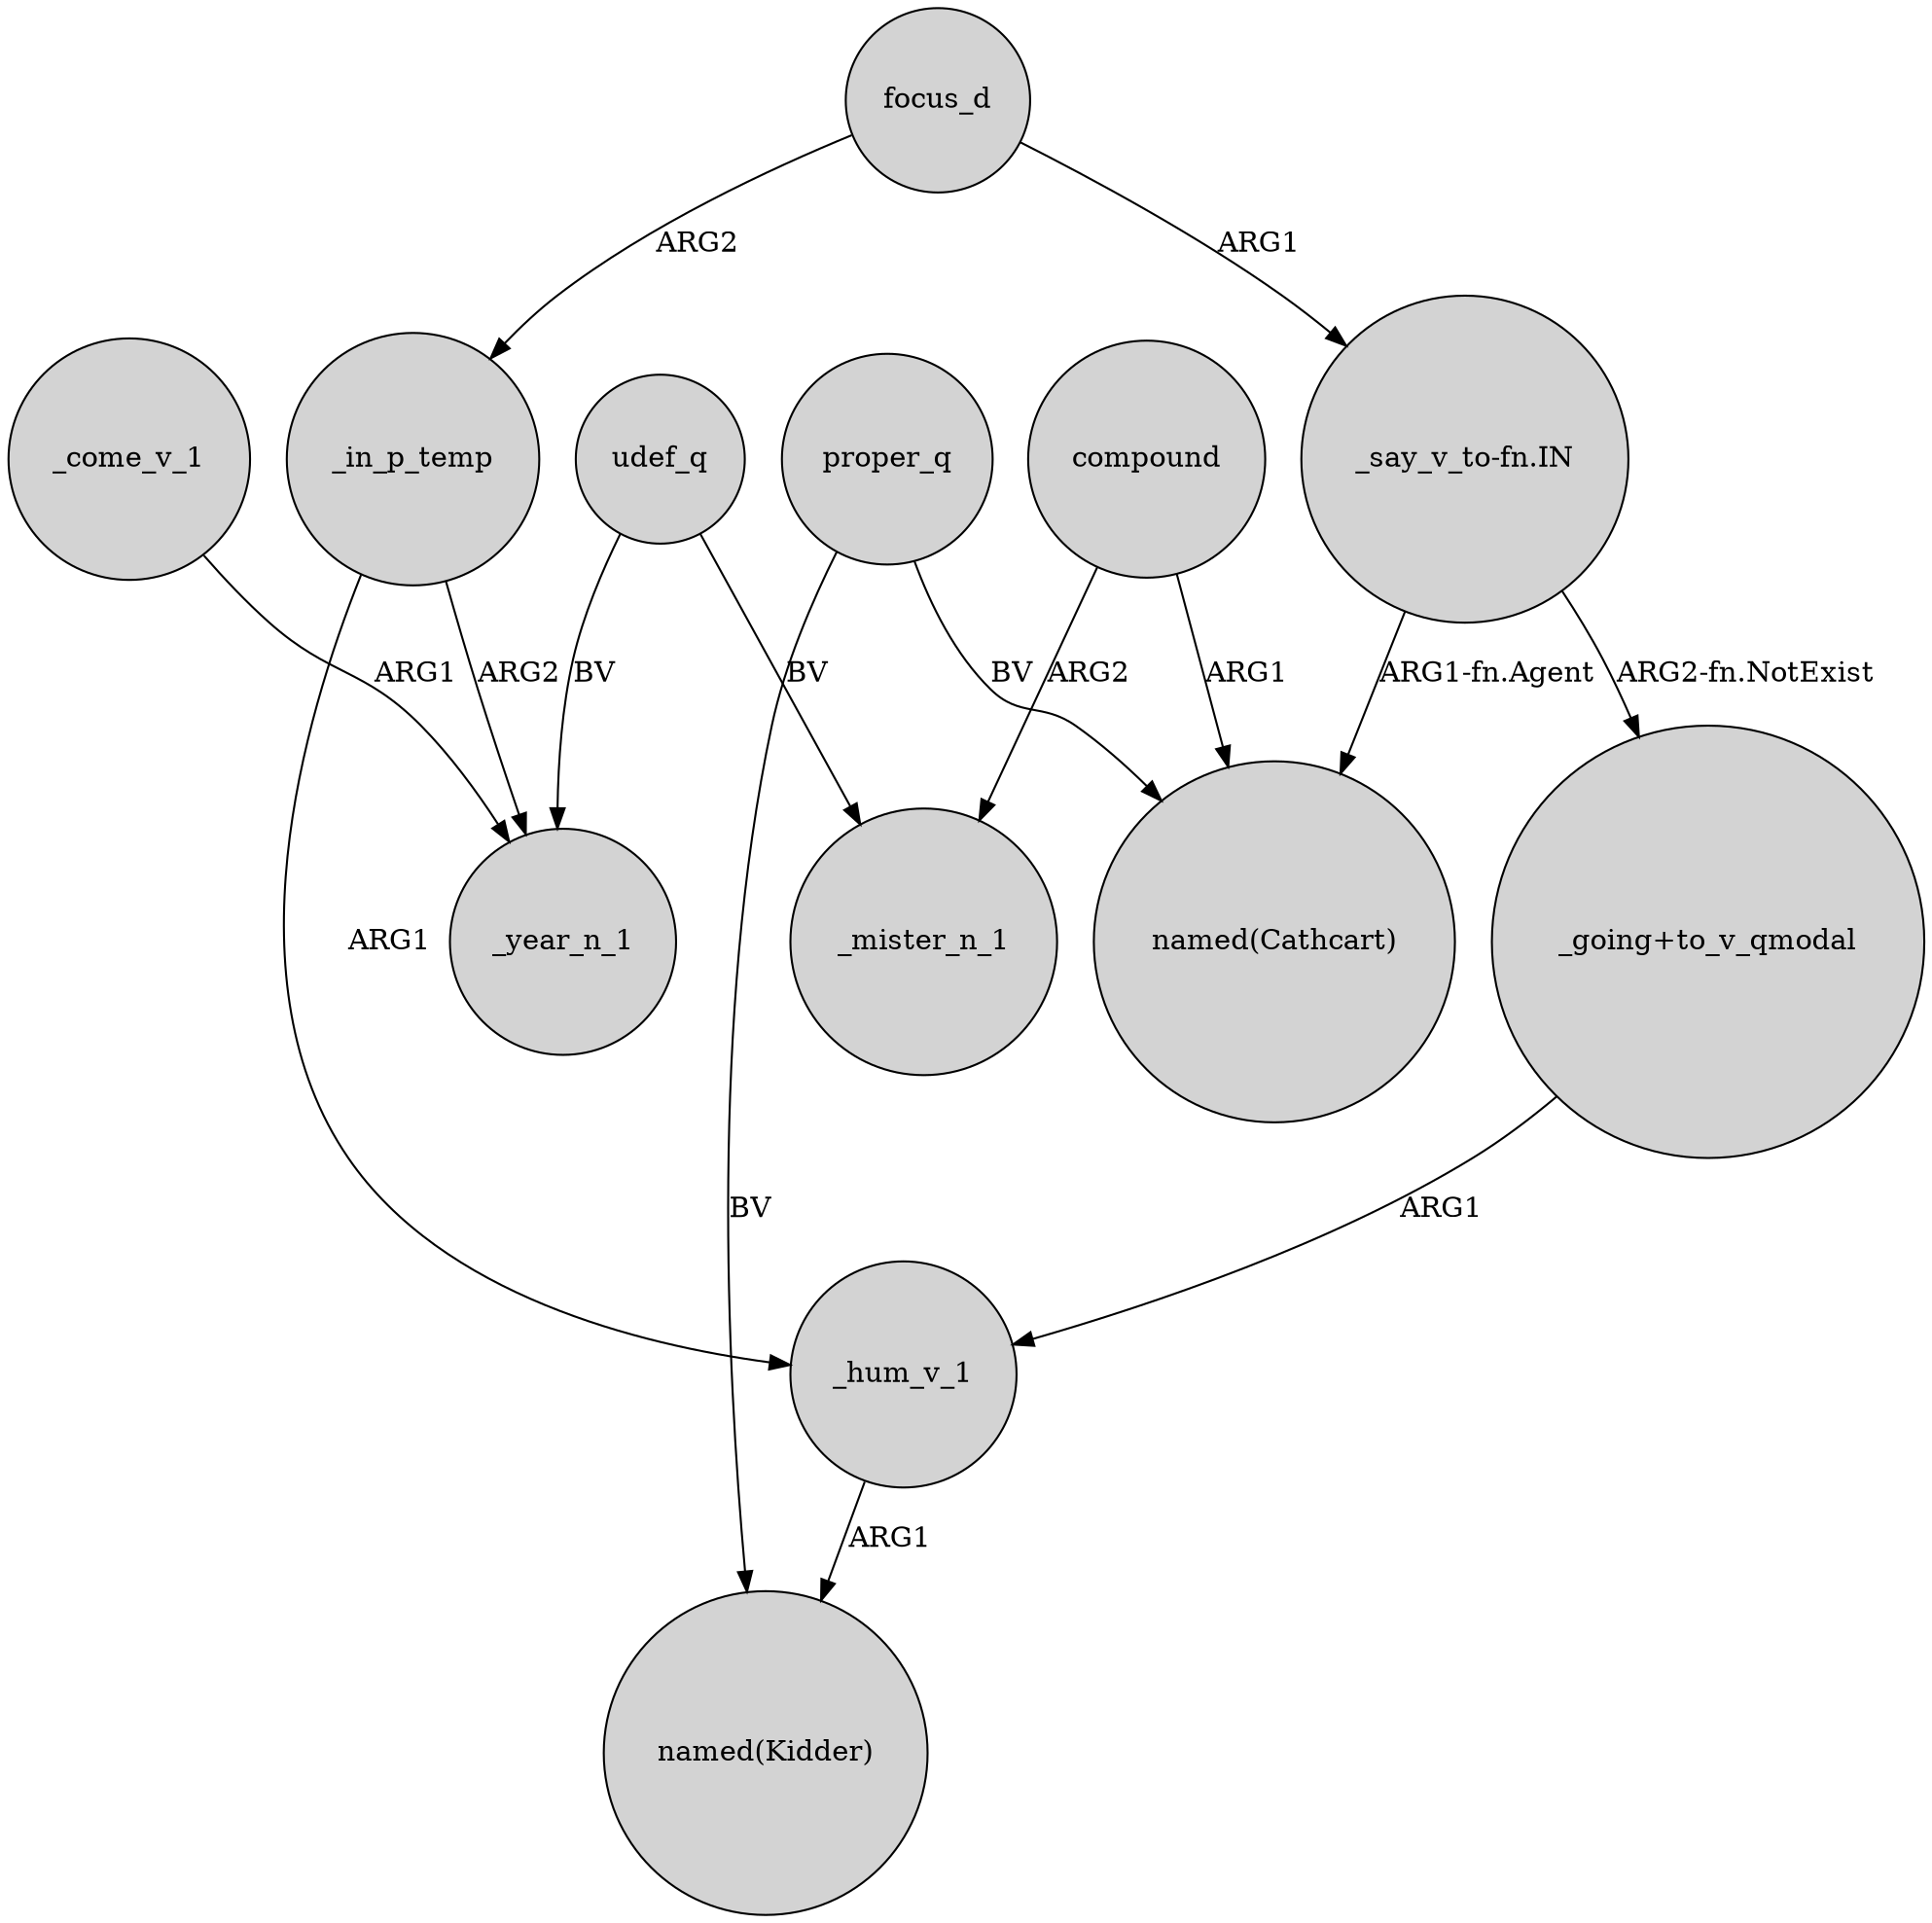 digraph {
	node [shape=circle style=filled]
	udef_q -> _mister_n_1 [label=BV]
	_in_p_temp -> _hum_v_1 [label=ARG1]
	udef_q -> _year_n_1 [label=BV]
	compound -> "named(Cathcart)" [label=ARG1]
	focus_d -> _in_p_temp [label=ARG2]
	_come_v_1 -> _year_n_1 [label=ARG1]
	"_going+to_v_qmodal" -> _hum_v_1 [label=ARG1]
	_in_p_temp -> _year_n_1 [label=ARG2]
	proper_q -> "named(Cathcart)" [label=BV]
	proper_q -> "named(Kidder)" [label=BV]
	"_say_v_to-fn.IN" -> "_going+to_v_qmodal" [label="ARG2-fn.NotExist"]
	"_say_v_to-fn.IN" -> "named(Cathcart)" [label="ARG1-fn.Agent"]
	_hum_v_1 -> "named(Kidder)" [label=ARG1]
	compound -> _mister_n_1 [label=ARG2]
	focus_d -> "_say_v_to-fn.IN" [label=ARG1]
}
